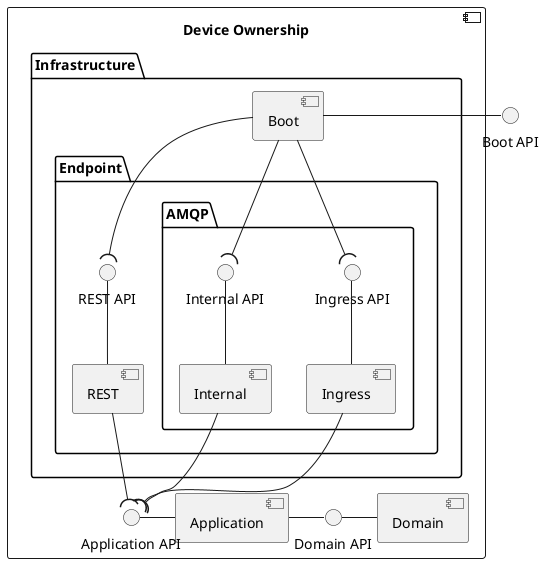 @startuml device-commander

interface "Boot API" as BOOT_API

component "Device Ownership" {
    component "Domain" as DOM
    component "Application" as APP
    folder "Infrastructure" as INFRA {
        component "Boot" as BOOT
        folder "Endpoint" as ENDPOINT {
            folder "AMQP" as AMQP {
                component "Ingress" as INGRESS
                component "Internal" as INTERNAL
                interface "Ingress API" as INGRESS_API
                interface "Internal API" as INTERNAL_API
            }
            component "REST" as REST
            interface "REST API" as REST_API
        }
    }

    interface "Domain API" as DOM_API
    interface "Application API" as APP_API

    DOM_API - DOM
    APP_API - APP
    REST_API -- REST

    INGRESS_API -- INGRESS
    INTERNAL_API -- INTERNAL

    BOOT_API - BOOT
    APP - DOM_API
    INGRESS --( APP_API
    INTERNAL --( APP_API
    REST --( APP_API
    BOOT --( INTERNAL_API
    BOOT --( INGRESS_API
    BOOT --( REST_API
}

@enduml
